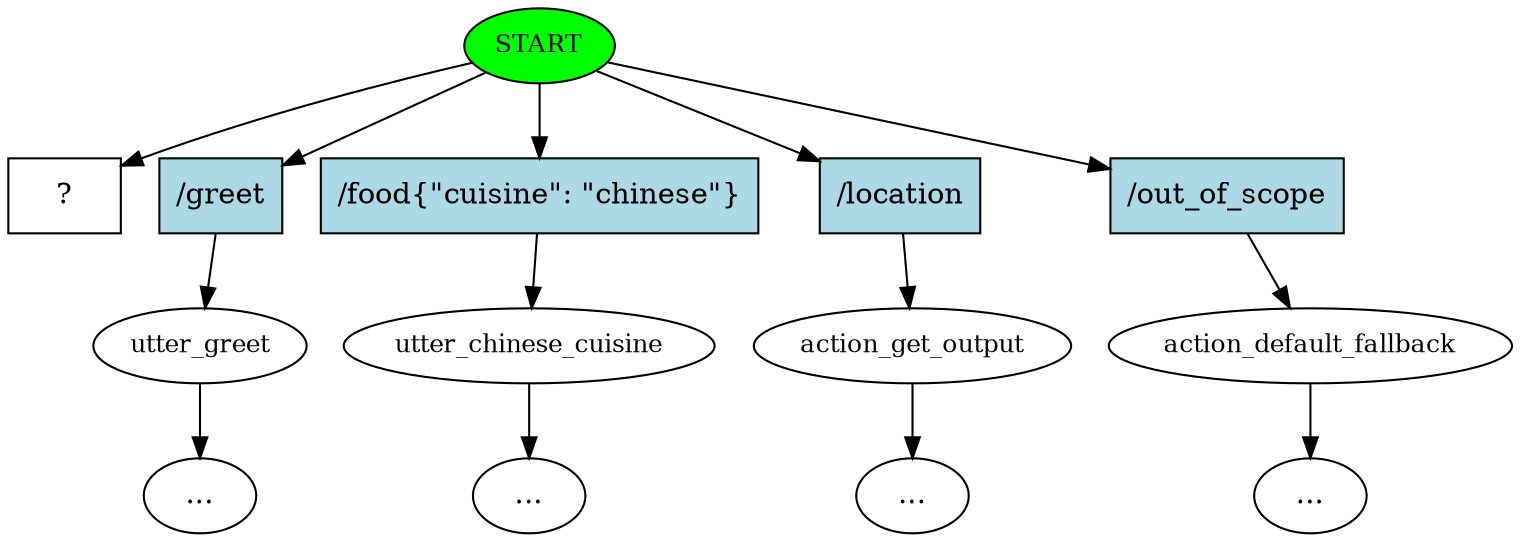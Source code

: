 digraph  {
0 [class="start active", fillcolor=green, fontsize=12, label=START, style=filled];
1 [class="", fontsize=12, label=utter_greet];
"-3" [class=ellipsis, label="..."];
2 [class="", fontsize=12, label=utter_chinese_cuisine];
"-4" [class=ellipsis, label="..."];
3 [class="", fontsize=12, label=action_get_output];
"-5" [class=ellipsis, label="..."];
4 [class="", fontsize=12, label=action_default_fallback];
"-6" [class=ellipsis, label="..."];
5 [class="intent dashed active", label="  ?  ", shape=rect];
6 [class=intent, fillcolor=lightblue, label="/greet", shape=rect, style=filled];
7 [class=intent, fillcolor=lightblue, label="/food\{\"cuisine\":\ \"chinese\"\}", shape=rect, style=filled];
8 [class=intent, fillcolor=lightblue, label="/location", shape=rect, style=filled];
9 [class=intent, fillcolor=lightblue, label="/out_of_scope", shape=rect, style=filled];
0 -> 5  [class=active, key=NONE, label=""];
0 -> 6  [class="", key=0];
0 -> 7  [class="", key=0];
0 -> 8  [class="", key=0];
0 -> 9  [class="", key=0];
1 -> "-3"  [class="", key=NONE, label=""];
2 -> "-4"  [class="", key=NONE, label=""];
3 -> "-5"  [class="", key=NONE, label=""];
4 -> "-6"  [class="", key=NONE, label=""];
6 -> 1  [class="", key=0];
7 -> 2  [class="", key=0];
8 -> 3  [class="", key=0];
9 -> 4  [class="", key=0];
}
